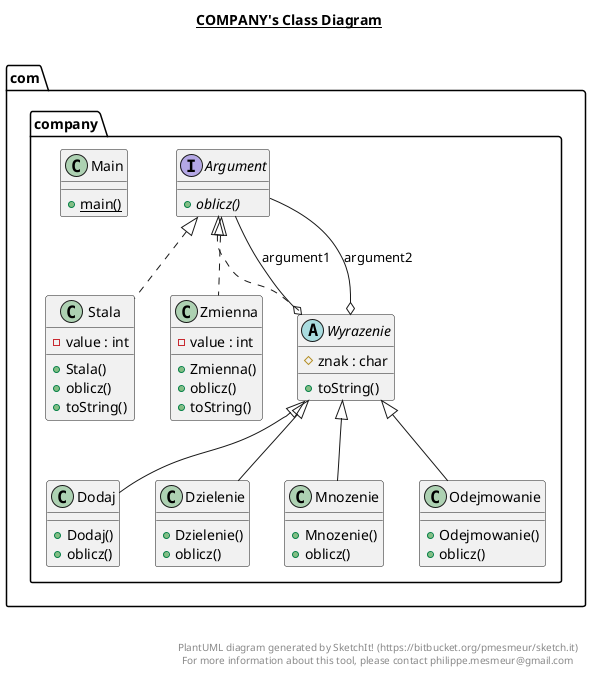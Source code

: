 @startuml

title __COMPANY's Class Diagram__\n

  namespace com.company {
    interface com.company.Argument {
        {abstract} + oblicz()
    }
  }
  

  namespace com.company {
    class com.company.Dodaj {
        + Dodaj()
        + oblicz()
    }
  }
  

  namespace com.company {
    class com.company.Dzielenie {
        + Dzielenie()
        + oblicz()
    }
  }
  

  namespace com.company {
    class com.company.Main {
        {static} + main()
    }
  }
  

  namespace com.company {
    class com.company.Mnozenie {
        + Mnozenie()
        + oblicz()
    }
  }
  

  namespace com.company {
    class com.company.Odejmowanie {
        + Odejmowanie()
        + oblicz()
    }
  }
  

  namespace com.company {
    class com.company.Stala {
        - value : int
        + Stala()
        + oblicz()
        + toString()
    }
  }
  

  namespace com.company {
    abstract class com.company.Wyrazenie {
        # znak : char
        + toString()
    }
  }
  

  namespace com.company {
    class com.company.Zmienna {
        - value : int
        + Zmienna()
        + oblicz()
        + toString()
    }
  }
  

  com.company.Dodaj -up-|> com.company.Wyrazenie
  com.company.Dzielenie -up-|> com.company.Wyrazenie
  com.company.Mnozenie -up-|> com.company.Wyrazenie
  com.company.Odejmowanie -up-|> com.company.Wyrazenie
  com.company.Stala .up.|> com.company.Argument
  com.company.Wyrazenie .up.|> com.company.Argument
  com.company.Wyrazenie o-- com.company.Argument : argument1
  com.company.Wyrazenie o-- com.company.Argument : argument2
  com.company.Zmienna .up.|> com.company.Argument


right footer


PlantUML diagram generated by SketchIt! (https://bitbucket.org/pmesmeur/sketch.it)
For more information about this tool, please contact philippe.mesmeur@gmail.com
endfooter

@enduml
